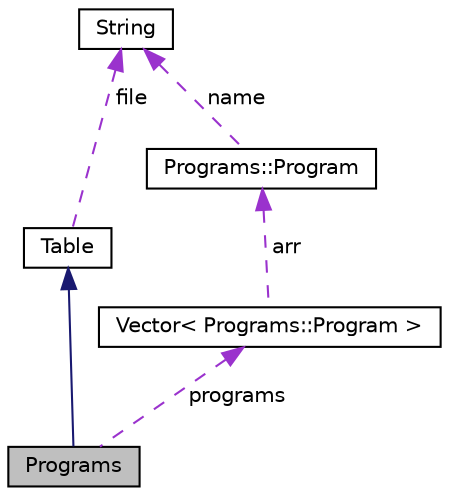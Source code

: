 digraph "Programs"
{
 // LATEX_PDF_SIZE
  edge [fontname="Helvetica",fontsize="10",labelfontname="Helvetica",labelfontsize="10"];
  node [fontname="Helvetica",fontsize="10",shape=record];
  Node1 [label="Programs",height=0.2,width=0.4,color="black", fillcolor="grey75", style="filled", fontcolor="black",tooltip=" "];
  Node2 -> Node1 [dir="back",color="midnightblue",fontsize="10",style="solid",fontname="Helvetica"];
  Node2 [label="Table",height=0.2,width=0.4,color="black", fillcolor="white", style="filled",URL="$class_table.html",tooltip=" "];
  Node3 -> Node2 [dir="back",color="darkorchid3",fontsize="10",style="dashed",label=" file" ,fontname="Helvetica"];
  Node3 [label="String",height=0.2,width=0.4,color="black", fillcolor="white", style="filled",URL="$class_string.html",tooltip=" "];
  Node4 -> Node1 [dir="back",color="darkorchid3",fontsize="10",style="dashed",label=" programs" ,fontname="Helvetica"];
  Node4 [label="Vector\< Programs::Program \>",height=0.2,width=0.4,color="black", fillcolor="white", style="filled",URL="$class_vector.html",tooltip=" "];
  Node5 -> Node4 [dir="back",color="darkorchid3",fontsize="10",style="dashed",label=" arr" ,fontname="Helvetica"];
  Node5 [label="Programs::Program",height=0.2,width=0.4,color="black", fillcolor="white", style="filled",URL="$struct_programs_1_1_program.html",tooltip=" "];
  Node3 -> Node5 [dir="back",color="darkorchid3",fontsize="10",style="dashed",label=" name" ,fontname="Helvetica"];
}
